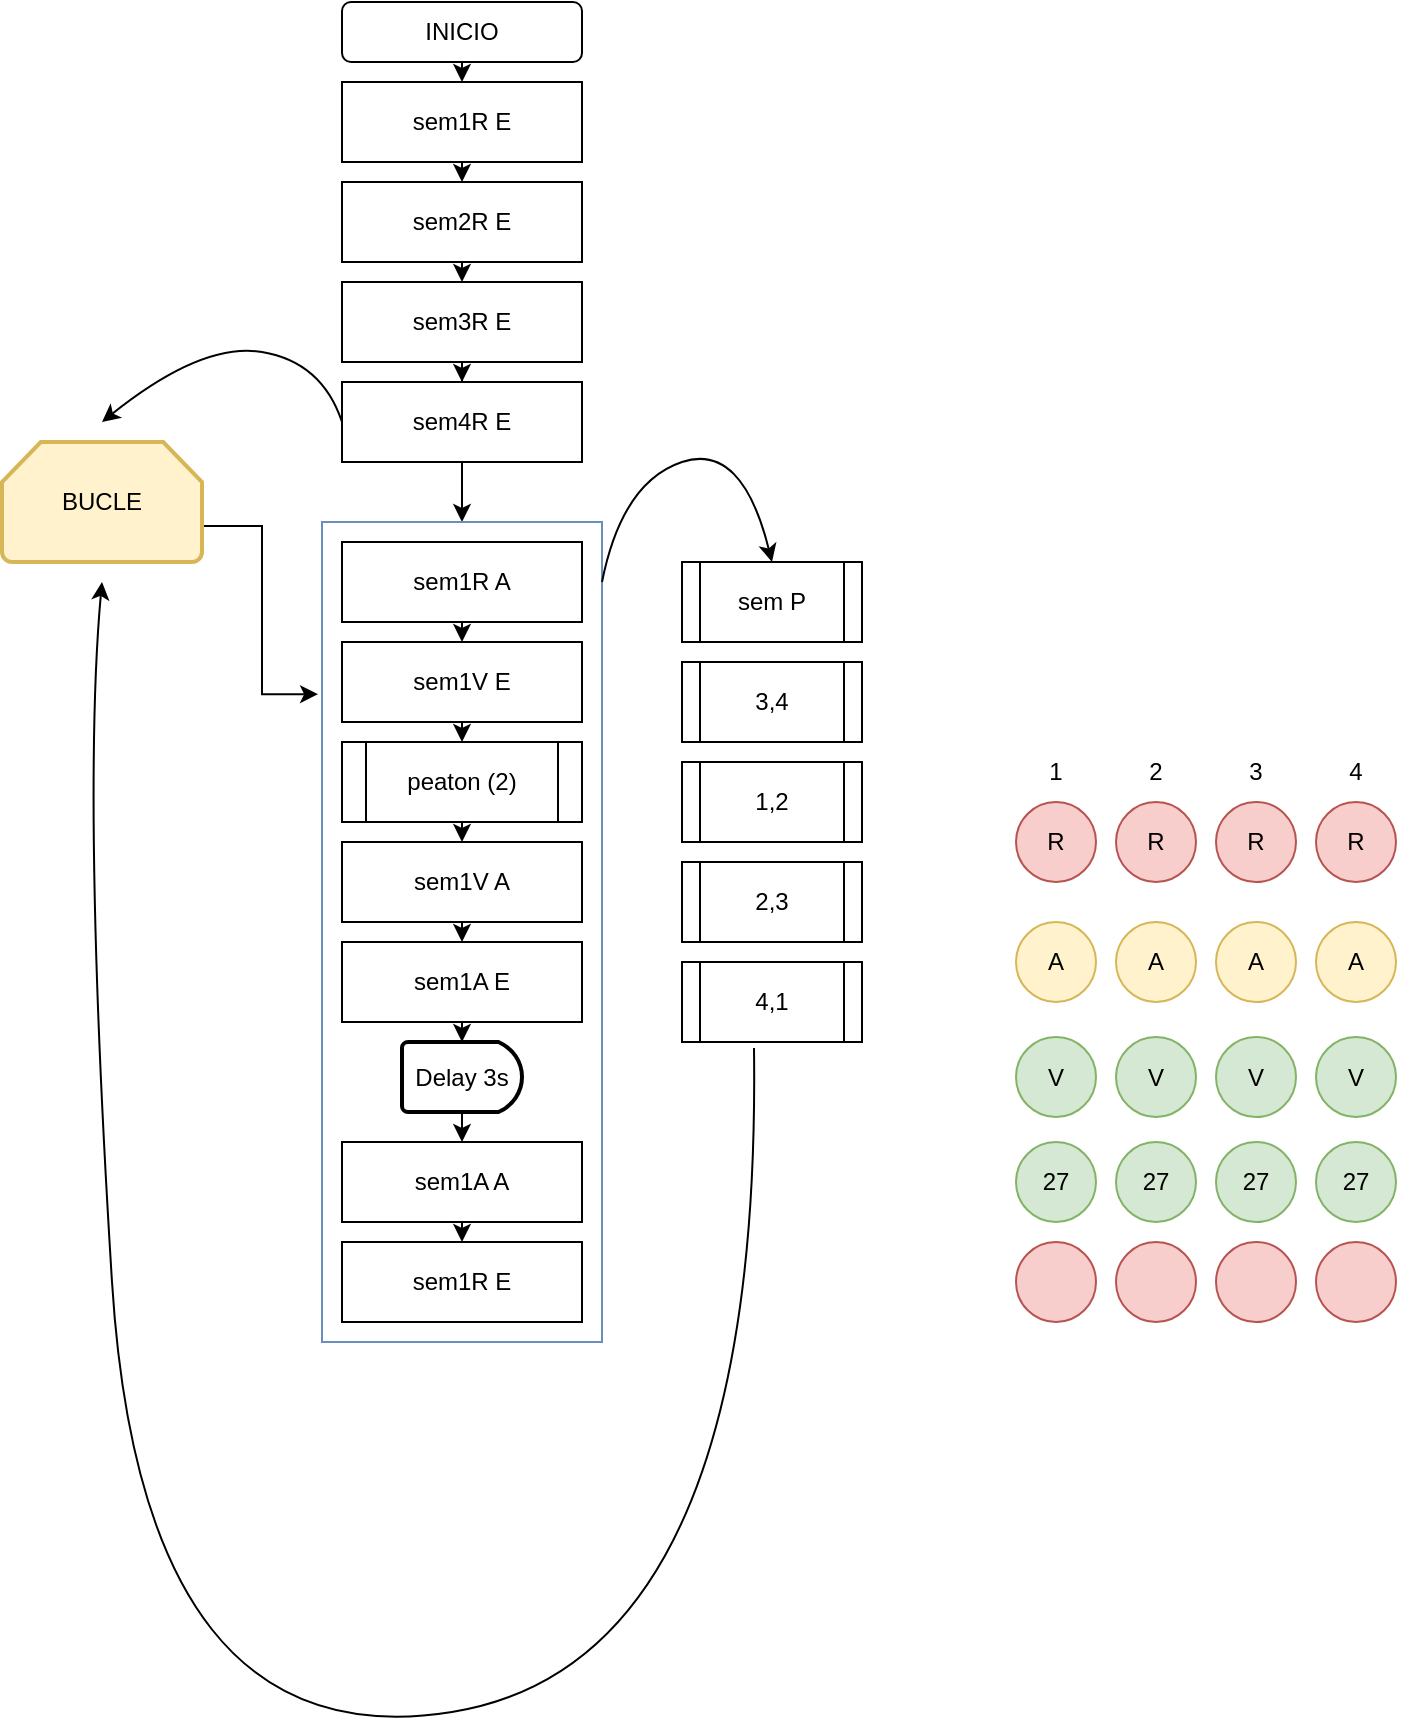 <mxfile version="24.7.17">
  <diagram id="C5RBs43oDa-KdzZeNtuy" name="Page-1">
    <mxGraphModel dx="1114" dy="616" grid="1" gridSize="10" guides="1" tooltips="1" connect="1" arrows="1" fold="1" page="1" pageScale="1" pageWidth="827" pageHeight="1169" math="0" shadow="0">
      <root>
        <mxCell id="WIyWlLk6GJQsqaUBKTNV-0" />
        <mxCell id="WIyWlLk6GJQsqaUBKTNV-1" parent="WIyWlLk6GJQsqaUBKTNV-0" />
        <mxCell id="YFLFi1sk_Lv0sUjGk2Iw-10" style="edgeStyle=orthogonalEdgeStyle;rounded=0;orthogonalLoop=1;jettySize=auto;html=1;exitX=0.5;exitY=1;exitDx=0;exitDy=0;entryX=0.5;entryY=0;entryDx=0;entryDy=0;" edge="1" parent="WIyWlLk6GJQsqaUBKTNV-1" source="YFLFi1sk_Lv0sUjGk2Iw-0" target="YFLFi1sk_Lv0sUjGk2Iw-3">
          <mxGeometry relative="1" as="geometry" />
        </mxCell>
        <mxCell id="YFLFi1sk_Lv0sUjGk2Iw-0" value="INICIO" style="rounded=1;whiteSpace=wrap;html=1;" vertex="1" parent="WIyWlLk6GJQsqaUBKTNV-1">
          <mxGeometry x="290" y="30" width="120" height="30" as="geometry" />
        </mxCell>
        <mxCell id="YFLFi1sk_Lv0sUjGk2Iw-11" style="edgeStyle=orthogonalEdgeStyle;rounded=0;orthogonalLoop=1;jettySize=auto;html=1;exitX=0.5;exitY=1;exitDx=0;exitDy=0;entryX=0.5;entryY=0;entryDx=0;entryDy=0;" edge="1" parent="WIyWlLk6GJQsqaUBKTNV-1" source="YFLFi1sk_Lv0sUjGk2Iw-3" target="YFLFi1sk_Lv0sUjGk2Iw-4">
          <mxGeometry relative="1" as="geometry" />
        </mxCell>
        <mxCell id="YFLFi1sk_Lv0sUjGk2Iw-3" value="sem1R E" style="rounded=0;whiteSpace=wrap;html=1;" vertex="1" parent="WIyWlLk6GJQsqaUBKTNV-1">
          <mxGeometry x="290" y="70" width="120" height="40" as="geometry" />
        </mxCell>
        <mxCell id="YFLFi1sk_Lv0sUjGk2Iw-12" style="edgeStyle=orthogonalEdgeStyle;rounded=0;orthogonalLoop=1;jettySize=auto;html=1;exitX=0.5;exitY=1;exitDx=0;exitDy=0;entryX=0.5;entryY=0;entryDx=0;entryDy=0;" edge="1" parent="WIyWlLk6GJQsqaUBKTNV-1" source="YFLFi1sk_Lv0sUjGk2Iw-4" target="YFLFi1sk_Lv0sUjGk2Iw-5">
          <mxGeometry relative="1" as="geometry" />
        </mxCell>
        <mxCell id="YFLFi1sk_Lv0sUjGk2Iw-4" value="sem2R E" style="rounded=0;whiteSpace=wrap;html=1;" vertex="1" parent="WIyWlLk6GJQsqaUBKTNV-1">
          <mxGeometry x="290" y="120" width="120" height="40" as="geometry" />
        </mxCell>
        <mxCell id="YFLFi1sk_Lv0sUjGk2Iw-13" style="edgeStyle=orthogonalEdgeStyle;rounded=0;orthogonalLoop=1;jettySize=auto;html=1;exitX=0.5;exitY=1;exitDx=0;exitDy=0;" edge="1" parent="WIyWlLk6GJQsqaUBKTNV-1" source="YFLFi1sk_Lv0sUjGk2Iw-5" target="YFLFi1sk_Lv0sUjGk2Iw-6">
          <mxGeometry relative="1" as="geometry" />
        </mxCell>
        <mxCell id="YFLFi1sk_Lv0sUjGk2Iw-5" value="sem3R E" style="rounded=0;whiteSpace=wrap;html=1;" vertex="1" parent="WIyWlLk6GJQsqaUBKTNV-1">
          <mxGeometry x="290" y="170" width="120" height="40" as="geometry" />
        </mxCell>
        <mxCell id="YFLFi1sk_Lv0sUjGk2Iw-14" style="edgeStyle=orthogonalEdgeStyle;rounded=0;orthogonalLoop=1;jettySize=auto;html=1;exitX=0.5;exitY=1;exitDx=0;exitDy=0;entryX=0.5;entryY=0;entryDx=0;entryDy=0;" edge="1" parent="WIyWlLk6GJQsqaUBKTNV-1" source="YFLFi1sk_Lv0sUjGk2Iw-6" target="YFLFi1sk_Lv0sUjGk2Iw-30">
          <mxGeometry relative="1" as="geometry">
            <Array as="points" />
          </mxGeometry>
        </mxCell>
        <mxCell id="YFLFi1sk_Lv0sUjGk2Iw-6" value="sem4R E" style="rounded=0;whiteSpace=wrap;html=1;" vertex="1" parent="WIyWlLk6GJQsqaUBKTNV-1">
          <mxGeometry x="290" y="220" width="120" height="40" as="geometry" />
        </mxCell>
        <mxCell id="YFLFi1sk_Lv0sUjGk2Iw-19" style="edgeStyle=orthogonalEdgeStyle;rounded=0;orthogonalLoop=1;jettySize=auto;html=1;exitX=0.5;exitY=1;exitDx=0;exitDy=0;entryX=0.5;entryY=0;entryDx=0;entryDy=0;" edge="1" parent="WIyWlLk6GJQsqaUBKTNV-1" source="YFLFi1sk_Lv0sUjGk2Iw-7" target="YFLFi1sk_Lv0sUjGk2Iw-8">
          <mxGeometry relative="1" as="geometry" />
        </mxCell>
        <mxCell id="YFLFi1sk_Lv0sUjGk2Iw-7" value="sem1R A" style="rounded=0;whiteSpace=wrap;html=1;" vertex="1" parent="WIyWlLk6GJQsqaUBKTNV-1">
          <mxGeometry x="290" y="300" width="120" height="40" as="geometry" />
        </mxCell>
        <mxCell id="YFLFi1sk_Lv0sUjGk2Iw-20" style="edgeStyle=orthogonalEdgeStyle;rounded=0;orthogonalLoop=1;jettySize=auto;html=1;exitX=0.5;exitY=1;exitDx=0;exitDy=0;entryX=0.5;entryY=0;entryDx=0;entryDy=0;" edge="1" parent="WIyWlLk6GJQsqaUBKTNV-1" source="YFLFi1sk_Lv0sUjGk2Iw-8" target="YFLFi1sk_Lv0sUjGk2Iw-9">
          <mxGeometry relative="1" as="geometry" />
        </mxCell>
        <mxCell id="YFLFi1sk_Lv0sUjGk2Iw-8" value="sem1V E" style="rounded=0;whiteSpace=wrap;html=1;" vertex="1" parent="WIyWlLk6GJQsqaUBKTNV-1">
          <mxGeometry x="290" y="350" width="120" height="40" as="geometry" />
        </mxCell>
        <mxCell id="YFLFi1sk_Lv0sUjGk2Iw-37" style="edgeStyle=orthogonalEdgeStyle;rounded=0;orthogonalLoop=1;jettySize=auto;html=1;exitX=0.5;exitY=1;exitDx=0;exitDy=0;entryX=0.5;entryY=0;entryDx=0;entryDy=0;" edge="1" parent="WIyWlLk6GJQsqaUBKTNV-1" source="YFLFi1sk_Lv0sUjGk2Iw-9" target="YFLFi1sk_Lv0sUjGk2Iw-31">
          <mxGeometry relative="1" as="geometry" />
        </mxCell>
        <mxCell id="YFLFi1sk_Lv0sUjGk2Iw-9" value="peaton (2)" style="shape=process;whiteSpace=wrap;html=1;backgroundOutline=1;" vertex="1" parent="WIyWlLk6GJQsqaUBKTNV-1">
          <mxGeometry x="290" y="400" width="120" height="40" as="geometry" />
        </mxCell>
        <mxCell id="YFLFi1sk_Lv0sUjGk2Iw-23" style="edgeStyle=orthogonalEdgeStyle;rounded=0;orthogonalLoop=1;jettySize=auto;html=1;exitX=1;exitY=0.5;exitDx=0;exitDy=0;exitPerimeter=0;strokeColor=none;" edge="1" parent="WIyWlLk6GJQsqaUBKTNV-1" source="YFLFi1sk_Lv0sUjGk2Iw-21">
          <mxGeometry relative="1" as="geometry">
            <mxPoint x="300" y="290" as="targetPoint" />
          </mxGeometry>
        </mxCell>
        <mxCell id="YFLFi1sk_Lv0sUjGk2Iw-21" value="BUCLE" style="strokeWidth=2;html=1;shape=mxgraph.flowchart.loop_limit;whiteSpace=wrap;fillColor=#fff2cc;strokeColor=#d6b656;" vertex="1" parent="WIyWlLk6GJQsqaUBKTNV-1">
          <mxGeometry x="120" y="250" width="100" height="60" as="geometry" />
        </mxCell>
        <mxCell id="YFLFi1sk_Lv0sUjGk2Iw-28" style="edgeStyle=orthogonalEdgeStyle;rounded=0;orthogonalLoop=1;jettySize=auto;html=1;exitX=1.01;exitY=0.7;exitDx=0;exitDy=0;exitPerimeter=0;entryX=-0.014;entryY=0.21;entryDx=0;entryDy=0;entryPerimeter=0;" edge="1" parent="WIyWlLk6GJQsqaUBKTNV-1" source="YFLFi1sk_Lv0sUjGk2Iw-21" target="YFLFi1sk_Lv0sUjGk2Iw-30">
          <mxGeometry relative="1" as="geometry">
            <mxPoint x="276.96" y="313.04" as="targetPoint" />
          </mxGeometry>
        </mxCell>
        <mxCell id="YFLFi1sk_Lv0sUjGk2Iw-29" value="" style="curved=1;endArrow=classic;html=1;rounded=0;exitX=0;exitY=0.5;exitDx=0;exitDy=0;" edge="1" parent="WIyWlLk6GJQsqaUBKTNV-1" source="YFLFi1sk_Lv0sUjGk2Iw-6">
          <mxGeometry width="50" height="50" relative="1" as="geometry">
            <mxPoint x="240" y="250" as="sourcePoint" />
            <mxPoint x="170" y="240" as="targetPoint" />
            <Array as="points">
              <mxPoint x="280" y="210" />
              <mxPoint x="220" y="200" />
            </Array>
          </mxGeometry>
        </mxCell>
        <mxCell id="YFLFi1sk_Lv0sUjGk2Iw-30" value="" style="rounded=0;whiteSpace=wrap;html=1;fillColor=none;strokeColor=#6c8ebf;" vertex="1" parent="WIyWlLk6GJQsqaUBKTNV-1">
          <mxGeometry x="280" y="290" width="140" height="410" as="geometry" />
        </mxCell>
        <mxCell id="YFLFi1sk_Lv0sUjGk2Iw-38" style="edgeStyle=orthogonalEdgeStyle;rounded=0;orthogonalLoop=1;jettySize=auto;html=1;exitX=0.5;exitY=1;exitDx=0;exitDy=0;entryX=0.5;entryY=0;entryDx=0;entryDy=0;" edge="1" parent="WIyWlLk6GJQsqaUBKTNV-1" source="YFLFi1sk_Lv0sUjGk2Iw-31" target="YFLFi1sk_Lv0sUjGk2Iw-32">
          <mxGeometry relative="1" as="geometry" />
        </mxCell>
        <mxCell id="YFLFi1sk_Lv0sUjGk2Iw-31" value="sem1V A" style="rounded=0;whiteSpace=wrap;html=1;" vertex="1" parent="WIyWlLk6GJQsqaUBKTNV-1">
          <mxGeometry x="290" y="450" width="120" height="40" as="geometry" />
        </mxCell>
        <mxCell id="YFLFi1sk_Lv0sUjGk2Iw-32" value="sem1A E" style="rounded=0;whiteSpace=wrap;html=1;" vertex="1" parent="WIyWlLk6GJQsqaUBKTNV-1">
          <mxGeometry x="290" y="500" width="120" height="40" as="geometry" />
        </mxCell>
        <mxCell id="YFLFi1sk_Lv0sUjGk2Iw-40" style="edgeStyle=orthogonalEdgeStyle;rounded=0;orthogonalLoop=1;jettySize=auto;html=1;exitX=0.5;exitY=1;exitDx=0;exitDy=0;exitPerimeter=0;entryX=0.5;entryY=0;entryDx=0;entryDy=0;" edge="1" parent="WIyWlLk6GJQsqaUBKTNV-1" source="YFLFi1sk_Lv0sUjGk2Iw-33" target="YFLFi1sk_Lv0sUjGk2Iw-34">
          <mxGeometry relative="1" as="geometry" />
        </mxCell>
        <mxCell id="YFLFi1sk_Lv0sUjGk2Iw-33" value="Delay 3s" style="strokeWidth=2;html=1;shape=mxgraph.flowchart.delay;whiteSpace=wrap;" vertex="1" parent="WIyWlLk6GJQsqaUBKTNV-1">
          <mxGeometry x="320" y="550" width="60" height="35" as="geometry" />
        </mxCell>
        <mxCell id="YFLFi1sk_Lv0sUjGk2Iw-41" style="edgeStyle=orthogonalEdgeStyle;rounded=0;orthogonalLoop=1;jettySize=auto;html=1;exitX=0.5;exitY=1;exitDx=0;exitDy=0;entryX=0.5;entryY=0;entryDx=0;entryDy=0;" edge="1" parent="WIyWlLk6GJQsqaUBKTNV-1" source="YFLFi1sk_Lv0sUjGk2Iw-34" target="YFLFi1sk_Lv0sUjGk2Iw-35">
          <mxGeometry relative="1" as="geometry" />
        </mxCell>
        <mxCell id="YFLFi1sk_Lv0sUjGk2Iw-34" value="sem1A A" style="rounded=0;whiteSpace=wrap;html=1;" vertex="1" parent="WIyWlLk6GJQsqaUBKTNV-1">
          <mxGeometry x="290" y="600" width="120" height="40" as="geometry" />
        </mxCell>
        <mxCell id="YFLFi1sk_Lv0sUjGk2Iw-35" value="sem1R E" style="rounded=0;whiteSpace=wrap;html=1;" vertex="1" parent="WIyWlLk6GJQsqaUBKTNV-1">
          <mxGeometry x="290" y="650" width="120" height="40" as="geometry" />
        </mxCell>
        <mxCell id="YFLFi1sk_Lv0sUjGk2Iw-39" style="edgeStyle=orthogonalEdgeStyle;rounded=0;orthogonalLoop=1;jettySize=auto;html=1;exitX=0.5;exitY=1;exitDx=0;exitDy=0;entryX=0.5;entryY=0;entryDx=0;entryDy=0;entryPerimeter=0;" edge="1" parent="WIyWlLk6GJQsqaUBKTNV-1" source="YFLFi1sk_Lv0sUjGk2Iw-32" target="YFLFi1sk_Lv0sUjGk2Iw-33">
          <mxGeometry relative="1" as="geometry" />
        </mxCell>
        <mxCell id="YFLFi1sk_Lv0sUjGk2Iw-43" value="R" style="ellipse;whiteSpace=wrap;html=1;aspect=fixed;fillColor=#f8cecc;strokeColor=#b85450;" vertex="1" parent="WIyWlLk6GJQsqaUBKTNV-1">
          <mxGeometry x="627" y="430" width="40" height="40" as="geometry" />
        </mxCell>
        <mxCell id="YFLFi1sk_Lv0sUjGk2Iw-44" value="A" style="ellipse;whiteSpace=wrap;html=1;aspect=fixed;fillColor=#fff2cc;strokeColor=#d6b656;" vertex="1" parent="WIyWlLk6GJQsqaUBKTNV-1">
          <mxGeometry x="627" y="490" width="40" height="40" as="geometry" />
        </mxCell>
        <mxCell id="YFLFi1sk_Lv0sUjGk2Iw-45" value="V" style="ellipse;whiteSpace=wrap;html=1;aspect=fixed;fillColor=#d5e8d4;strokeColor=#82b366;" vertex="1" parent="WIyWlLk6GJQsqaUBKTNV-1">
          <mxGeometry x="627" y="547.5" width="40" height="40" as="geometry" />
        </mxCell>
        <mxCell id="YFLFi1sk_Lv0sUjGk2Iw-46" value="27" style="ellipse;whiteSpace=wrap;html=1;aspect=fixed;fillColor=#d5e8d4;strokeColor=#82b366;" vertex="1" parent="WIyWlLk6GJQsqaUBKTNV-1">
          <mxGeometry x="627" y="600" width="40" height="40" as="geometry" />
        </mxCell>
        <mxCell id="YFLFi1sk_Lv0sUjGk2Iw-47" value="" style="ellipse;whiteSpace=wrap;html=1;aspect=fixed;fillColor=#f8cecc;strokeColor=#b85450;" vertex="1" parent="WIyWlLk6GJQsqaUBKTNV-1">
          <mxGeometry x="627" y="650" width="40" height="40" as="geometry" />
        </mxCell>
        <mxCell id="YFLFi1sk_Lv0sUjGk2Iw-53" value="R" style="ellipse;whiteSpace=wrap;html=1;aspect=fixed;fillColor=#f8cecc;strokeColor=#b85450;" vertex="1" parent="WIyWlLk6GJQsqaUBKTNV-1">
          <mxGeometry x="677" y="430" width="40" height="40" as="geometry" />
        </mxCell>
        <mxCell id="YFLFi1sk_Lv0sUjGk2Iw-54" value="A" style="ellipse;whiteSpace=wrap;html=1;aspect=fixed;fillColor=#fff2cc;strokeColor=#d6b656;" vertex="1" parent="WIyWlLk6GJQsqaUBKTNV-1">
          <mxGeometry x="677" y="490" width="40" height="40" as="geometry" />
        </mxCell>
        <mxCell id="YFLFi1sk_Lv0sUjGk2Iw-55" value="V" style="ellipse;whiteSpace=wrap;html=1;aspect=fixed;fillColor=#d5e8d4;strokeColor=#82b366;" vertex="1" parent="WIyWlLk6GJQsqaUBKTNV-1">
          <mxGeometry x="677" y="547.5" width="40" height="40" as="geometry" />
        </mxCell>
        <mxCell id="YFLFi1sk_Lv0sUjGk2Iw-56" value="27" style="ellipse;whiteSpace=wrap;html=1;aspect=fixed;fillColor=#d5e8d4;strokeColor=#82b366;" vertex="1" parent="WIyWlLk6GJQsqaUBKTNV-1">
          <mxGeometry x="677" y="600" width="40" height="40" as="geometry" />
        </mxCell>
        <mxCell id="YFLFi1sk_Lv0sUjGk2Iw-57" value="" style="ellipse;whiteSpace=wrap;html=1;aspect=fixed;fillColor=#f8cecc;strokeColor=#b85450;" vertex="1" parent="WIyWlLk6GJQsqaUBKTNV-1">
          <mxGeometry x="677" y="650" width="40" height="40" as="geometry" />
        </mxCell>
        <mxCell id="YFLFi1sk_Lv0sUjGk2Iw-58" value="R" style="ellipse;whiteSpace=wrap;html=1;aspect=fixed;fillColor=#f8cecc;strokeColor=#b85450;" vertex="1" parent="WIyWlLk6GJQsqaUBKTNV-1">
          <mxGeometry x="727" y="430" width="40" height="40" as="geometry" />
        </mxCell>
        <mxCell id="YFLFi1sk_Lv0sUjGk2Iw-59" value="A" style="ellipse;whiteSpace=wrap;html=1;aspect=fixed;fillColor=#fff2cc;strokeColor=#d6b656;" vertex="1" parent="WIyWlLk6GJQsqaUBKTNV-1">
          <mxGeometry x="727" y="490" width="40" height="40" as="geometry" />
        </mxCell>
        <mxCell id="YFLFi1sk_Lv0sUjGk2Iw-60" value="V" style="ellipse;whiteSpace=wrap;html=1;aspect=fixed;fillColor=#d5e8d4;strokeColor=#82b366;" vertex="1" parent="WIyWlLk6GJQsqaUBKTNV-1">
          <mxGeometry x="727" y="547.5" width="40" height="40" as="geometry" />
        </mxCell>
        <mxCell id="YFLFi1sk_Lv0sUjGk2Iw-61" value="27" style="ellipse;whiteSpace=wrap;html=1;aspect=fixed;fillColor=#d5e8d4;strokeColor=#82b366;" vertex="1" parent="WIyWlLk6GJQsqaUBKTNV-1">
          <mxGeometry x="727" y="600" width="40" height="40" as="geometry" />
        </mxCell>
        <mxCell id="YFLFi1sk_Lv0sUjGk2Iw-62" value="" style="ellipse;whiteSpace=wrap;html=1;aspect=fixed;fillColor=#f8cecc;strokeColor=#b85450;" vertex="1" parent="WIyWlLk6GJQsqaUBKTNV-1">
          <mxGeometry x="727" y="650" width="40" height="40" as="geometry" />
        </mxCell>
        <mxCell id="YFLFi1sk_Lv0sUjGk2Iw-63" value="R" style="ellipse;whiteSpace=wrap;html=1;aspect=fixed;fillColor=#f8cecc;strokeColor=#b85450;" vertex="1" parent="WIyWlLk6GJQsqaUBKTNV-1">
          <mxGeometry x="777" y="430" width="40" height="40" as="geometry" />
        </mxCell>
        <mxCell id="YFLFi1sk_Lv0sUjGk2Iw-64" value="A" style="ellipse;whiteSpace=wrap;html=1;aspect=fixed;fillColor=#fff2cc;strokeColor=#d6b656;" vertex="1" parent="WIyWlLk6GJQsqaUBKTNV-1">
          <mxGeometry x="777" y="490" width="40" height="40" as="geometry" />
        </mxCell>
        <mxCell id="YFLFi1sk_Lv0sUjGk2Iw-65" value="V" style="ellipse;whiteSpace=wrap;html=1;aspect=fixed;fillColor=#d5e8d4;strokeColor=#82b366;" vertex="1" parent="WIyWlLk6GJQsqaUBKTNV-1">
          <mxGeometry x="777" y="547.5" width="40" height="40" as="geometry" />
        </mxCell>
        <mxCell id="YFLFi1sk_Lv0sUjGk2Iw-66" value="27" style="ellipse;whiteSpace=wrap;html=1;aspect=fixed;fillColor=#d5e8d4;strokeColor=#82b366;" vertex="1" parent="WIyWlLk6GJQsqaUBKTNV-1">
          <mxGeometry x="777" y="600" width="40" height="40" as="geometry" />
        </mxCell>
        <mxCell id="YFLFi1sk_Lv0sUjGk2Iw-67" value="" style="ellipse;whiteSpace=wrap;html=1;aspect=fixed;fillColor=#f8cecc;strokeColor=#b85450;" vertex="1" parent="WIyWlLk6GJQsqaUBKTNV-1">
          <mxGeometry x="777" y="650" width="40" height="40" as="geometry" />
        </mxCell>
        <mxCell id="YFLFi1sk_Lv0sUjGk2Iw-68" value="1&lt;span style=&quot;color: rgba(0, 0, 0, 0); font-family: monospace; font-size: 0px; text-align: start; white-space: nowrap;&quot;&gt;%3CmxGraphModel%3E%3Croot%3E%3CmxCell%20id%3D%220%22%2F%3E%3CmxCell%20id%3D%221%22%20parent%3D%220%22%2F%3E%3CmxCell%20id%3D%222%22%20value%3D%22R%22%20style%3D%22ellipse%3BwhiteSpace%3Dwrap%3Bhtml%3D1%3Baspect%3Dfixed%3BfillColor%3D%23f8cecc%3BstrokeColor%3D%23b85450%3B%22%20vertex%3D%221%22%20parent%3D%221%22%3E%3CmxGeometry%20x%3D%22540%22%20y%3D%22430%22%20width%3D%2240%22%20height%3D%2240%22%20as%3D%22geometry%22%2F%3E%3C%2FmxCell%3E%3CmxCell%20id%3D%223%22%20value%3D%22A%22%20style%3D%22ellipse%3BwhiteSpace%3Dwrap%3Bhtml%3D1%3Baspect%3Dfixed%3BfillColor%3D%23fff2cc%3BstrokeColor%3D%23d6b656%3B%22%20vertex%3D%221%22%20parent%3D%221%22%3E%3CmxGeometry%20x%3D%22540%22%20y%3D%22490%22%20width%3D%2240%22%20height%3D%2240%22%20as%3D%22geometry%22%2F%3E%3C%2FmxCell%3E%3CmxCell%20id%3D%224%22%20value%3D%22V%22%20style%3D%22ellipse%3BwhiteSpace%3Dwrap%3Bhtml%3D1%3Baspect%3Dfixed%3BfillColor%3D%23d5e8d4%3BstrokeColor%3D%2382b366%3B%22%20vertex%3D%221%22%20parent%3D%221%22%3E%3CmxGeometry%20x%3D%22540%22%20y%3D%22547.5%22%20width%3D%2240%22%20height%3D%2240%22%20as%3D%22geometry%22%2F%3E%3C%2FmxCell%3E%3CmxCell%20id%3D%225%22%20value%3D%2227%22%20style%3D%22ellipse%3BwhiteSpace%3Dwrap%3Bhtml%3D1%3Baspect%3Dfixed%3BfillColor%3D%23d5e8d4%3BstrokeColor%3D%2382b366%3B%22%20vertex%3D%221%22%20parent%3D%221%22%3E%3CmxGeometry%20x%3D%22540%22%20y%3D%22600%22%20width%3D%2240%22%20height%3D%2240%22%20as%3D%22geometry%22%2F%3E%3C%2FmxCell%3E%3CmxCell%20id%3D%226%22%20value%3D%22%22%20style%3D%22ellipse%3BwhiteSpace%3Dwrap%3Bhtml%3D1%3Baspect%3Dfixed%3BfillColor%3D%23f8cecc%3BstrokeColor%3D%23b85450%3B%22%20vertex%3D%221%22%20parent%3D%221%22%3E%3CmxGeometry%20x%3D%22540%22%20y%3D%22650%22%20width%3D%2240%22%20height%3D%2240%22%20as%3D%22geometry%22%2F%3E%3C%2FmxCell%3E%3C%2Froot%3E%3C%2FmxGraphModel%3E&lt;/span&gt;" style="text;html=1;align=center;verticalAlign=middle;whiteSpace=wrap;rounded=0;" vertex="1" parent="WIyWlLk6GJQsqaUBKTNV-1">
          <mxGeometry x="617" y="400" width="60" height="30" as="geometry" />
        </mxCell>
        <mxCell id="YFLFi1sk_Lv0sUjGk2Iw-69" value="2" style="text;html=1;align=center;verticalAlign=middle;whiteSpace=wrap;rounded=0;" vertex="1" parent="WIyWlLk6GJQsqaUBKTNV-1">
          <mxGeometry x="667" y="400" width="60" height="30" as="geometry" />
        </mxCell>
        <mxCell id="YFLFi1sk_Lv0sUjGk2Iw-70" value="3" style="text;html=1;align=center;verticalAlign=middle;whiteSpace=wrap;rounded=0;" vertex="1" parent="WIyWlLk6GJQsqaUBKTNV-1">
          <mxGeometry x="717" y="400" width="60" height="30" as="geometry" />
        </mxCell>
        <mxCell id="YFLFi1sk_Lv0sUjGk2Iw-71" value="4" style="text;html=1;align=center;verticalAlign=middle;whiteSpace=wrap;rounded=0;" vertex="1" parent="WIyWlLk6GJQsqaUBKTNV-1">
          <mxGeometry x="767" y="400" width="60" height="30" as="geometry" />
        </mxCell>
        <mxCell id="YFLFi1sk_Lv0sUjGk2Iw-72" value="sem P" style="shape=process;whiteSpace=wrap;html=1;backgroundOutline=1;" vertex="1" parent="WIyWlLk6GJQsqaUBKTNV-1">
          <mxGeometry x="460" y="310" width="90" height="40" as="geometry" />
        </mxCell>
        <mxCell id="YFLFi1sk_Lv0sUjGk2Iw-73" value="" style="curved=1;endArrow=classic;html=1;rounded=0;exitX=0;exitY=0.5;exitDx=0;exitDy=0;entryX=0.5;entryY=0;entryDx=0;entryDy=0;" edge="1" parent="WIyWlLk6GJQsqaUBKTNV-1" target="YFLFi1sk_Lv0sUjGk2Iw-72">
          <mxGeometry width="50" height="50" relative="1" as="geometry">
            <mxPoint x="420" y="320" as="sourcePoint" />
            <mxPoint x="540" y="320" as="targetPoint" />
            <Array as="points">
              <mxPoint x="430" y="270" />
              <mxPoint x="490" y="250" />
            </Array>
          </mxGeometry>
        </mxCell>
        <mxCell id="YFLFi1sk_Lv0sUjGk2Iw-74" value="3,4" style="shape=process;whiteSpace=wrap;html=1;backgroundOutline=1;" vertex="1" parent="WIyWlLk6GJQsqaUBKTNV-1">
          <mxGeometry x="460" y="360" width="90" height="40" as="geometry" />
        </mxCell>
        <mxCell id="YFLFi1sk_Lv0sUjGk2Iw-75" value="1,2" style="shape=process;whiteSpace=wrap;html=1;backgroundOutline=1;" vertex="1" parent="WIyWlLk6GJQsqaUBKTNV-1">
          <mxGeometry x="460" y="410" width="90" height="40" as="geometry" />
        </mxCell>
        <mxCell id="YFLFi1sk_Lv0sUjGk2Iw-76" value="2,3" style="shape=process;whiteSpace=wrap;html=1;backgroundOutline=1;" vertex="1" parent="WIyWlLk6GJQsqaUBKTNV-1">
          <mxGeometry x="460" y="460" width="90" height="40" as="geometry" />
        </mxCell>
        <mxCell id="YFLFi1sk_Lv0sUjGk2Iw-77" value="4,1" style="shape=process;whiteSpace=wrap;html=1;backgroundOutline=1;" vertex="1" parent="WIyWlLk6GJQsqaUBKTNV-1">
          <mxGeometry x="460" y="510" width="90" height="40" as="geometry" />
        </mxCell>
        <mxCell id="YFLFi1sk_Lv0sUjGk2Iw-78" value="" style="curved=1;endArrow=classic;html=1;rounded=0;exitX=0.4;exitY=1.075;exitDx=0;exitDy=0;exitPerimeter=0;" edge="1" parent="WIyWlLk6GJQsqaUBKTNV-1" source="YFLFi1sk_Lv0sUjGk2Iw-77">
          <mxGeometry width="50" height="50" relative="1" as="geometry">
            <mxPoint x="480" y="580" as="sourcePoint" />
            <mxPoint x="170" y="320" as="targetPoint" />
            <Array as="points">
              <mxPoint x="500" y="860" />
              <mxPoint x="190" y="910" />
              <mxPoint x="160" y="430" />
            </Array>
          </mxGeometry>
        </mxCell>
      </root>
    </mxGraphModel>
  </diagram>
</mxfile>
